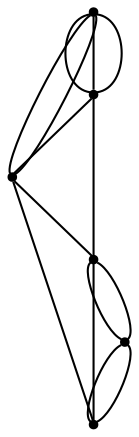 graph {
  node [shape=point,comment="{\"directed\":false,\"doi\":\"10.1007/978-3-030-92931-2_19\",\"figure\":\"3 (2)\"}"]

  v0 [pos="1040.3074037755475,1800.5649065932107"]
  v1 [pos="894.1091106400961,1677.8926520330194"]
  v2 [pos="747.9108175046446,1852.1265964521092"]
  v3 [pos="819.8805701856379,1954.9125801606629"]
  v4 [pos="868.3341814104278,1972.5484844900375"]
  v5 [pos="843.3343314040794,1686.8398142788944"]

  v0 -- v4 [id="-1",pos="1040.3074037755475,1800.5649065932107 1043.349537266633,1817.6089371845453 1043.3453404310649,1835.04899158771 1040.3365272708531,1852.0931493543214 894.1257072171152,1826.310269620444 894.1257072171152,1826.310269620444 894.1257072171152,1826.310269620444 843.3509279810986,1965.839098414026 843.3509279810986,1965.839098414026 843.3509279810986,1965.839098414026 851.4814702447879,1968.8102944049629 859.8452548245932,1971.0481977501033 868.3341814104278,1972.5484844900375"]
  v0 -- v4 [id="-2",pos="1040.3074037755475,1800.5649065932107 1041.799807138577,1808.9168390084278 1042.5660643721772,1817.5407385482285 1042.5660643721772,1826.343589542955 1042.5660643721772,1908.3347622227002 976.0970913525587,1974.7987238370235 894.1090470516783,1974.7987238370235 885.3159955233762,1974.7987238370238 876.7015245956878,1974.0343251266968 868.3341814104278,1972.5484844900375"]
  v1 -- v0 [id="-3",pos="894.1091106400961,1677.8926520330194 967.2941392991648,1677.8925248577425 1028.1137816277353,1730.850383859718 1040.3074037755475,1800.5649065932107"]
  v2 -- v5 [id="-4",pos="747.9108175046446,1852.1265964521092 746.4184278165925,1843.7732968952091 745.6520297311797,1835.1479645077673 745.6520297311797,1826.343589542955 745.6520297311797,1762.200433518593 786.3339189852758,1707.558712056546 843.3343314040794,1686.8398142788944"]
  v3 -- v2 [id="-5",pos="819.8805701856379,1954.9125801606629 782.6095392509019,1933.3744693262788 755.5905095778093,1896.0902742321393 747.9108175046446,1852.1265964521092"]
  v4 -- v3 [id="-6",pos="868.3341814104278,1972.5484844900375 850.9470964377613,1969.5251895690078 834.6060056906917,1963.4587898354112 819.8805701856379,1954.9125801606629"]
  v5 -- v1 [id="-9",pos="843.3343314040794,1686.8398142788944 859.1544310755373,1681.0408312625227 876.2639817393958,1677.8925248577425 894.1091106400961,1677.8926520330194"]
  v2 -- v3 [id="-10",pos="747.9108175046446,1852.1265964521092 819.8805701856379,1954.9125801606629 819.8805701856379,1954.9125801606629 819.8805701856379,1954.9125801606629"]
  v0 -- v1 [id="-11",pos="1040.3074037755475,1800.5649065932107 894.1091106400961,1677.8926520330194 894.1091106400961,1677.8926520330194 894.1091106400961,1677.8926520330194"]
  v1 -- v3 [id="-12",pos="894.1091106400961,1677.8926520330194 819.8805701856379,1954.9125801606629 819.8805701856379,1954.9125801606629 819.8805701856379,1954.9125801606629"]
  v4 -- v1 [id="-14",pos="868.3341814104278,1972.5484844900375 894.1091106400961,1677.8926520330194 894.1091106400961,1677.8926520330194 894.1091106400961,1677.8926520330194"]
  v4 -- v0 [id="-15",pos="868.3341814104278,1972.5484844900375 1040.3074037755475,1800.5649065932107 1040.3074037755475,1800.5649065932107 1040.3074037755475,1800.5649065932107"]
  v5 -- v2 [id="-16",pos="843.3343314040794,1686.8398142788944 747.9108175046446,1852.1265964521092 747.9108175046446,1852.1265964521092 747.9108175046446,1852.1265964521092"]
  v3 -- v5 [id="-17",pos="819.8805701856379,1954.9125801606629 843.3343314040794,1686.8398142788944 843.3343314040794,1686.8398142788944 843.3343314040794,1686.8398142788944"]
}